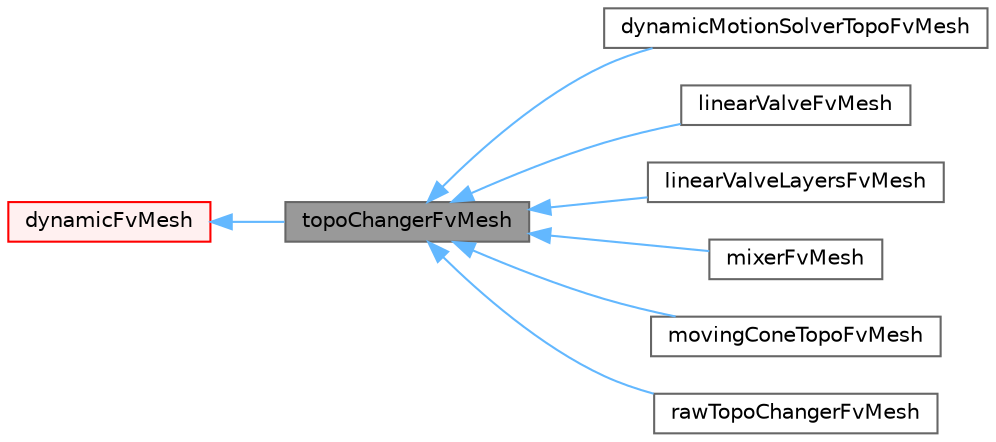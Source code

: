 digraph "topoChangerFvMesh"
{
 // LATEX_PDF_SIZE
  bgcolor="transparent";
  edge [fontname=Helvetica,fontsize=10,labelfontname=Helvetica,labelfontsize=10];
  node [fontname=Helvetica,fontsize=10,shape=box,height=0.2,width=0.4];
  rankdir="LR";
  Node1 [id="Node000001",label="topoChangerFvMesh",height=0.2,width=0.4,color="gray40", fillcolor="grey60", style="filled", fontcolor="black",tooltip="Abstract base class for a topology changing fvMesh."];
  Node2 -> Node1 [id="edge1_Node000001_Node000002",dir="back",color="steelblue1",style="solid",tooltip=" "];
  Node2 [id="Node000002",label="dynamicFvMesh",height=0.2,width=0.4,color="red", fillcolor="#FFF0F0", style="filled",URL="$classFoam_1_1dynamicFvMesh.html",tooltip="Abstract base class for geometry and/or topology changing fvMesh."];
  Node1 -> Node26 [id="edge2_Node000001_Node000026",dir="back",color="steelblue1",style="solid",tooltip=" "];
  Node26 [id="Node000026",label="dynamicMotionSolverTopoFvMesh",height=0.2,width=0.4,color="gray40", fillcolor="white", style="filled",URL="$classFoam_1_1dynamicMotionSolverTopoFvMesh.html",tooltip="Sample topoChangerFvMesh that moves an object using a motion solver."];
  Node1 -> Node27 [id="edge3_Node000001_Node000027",dir="back",color="steelblue1",style="solid",tooltip=" "];
  Node27 [id="Node000027",label="linearValveFvMesh",height=0.2,width=0.4,color="gray40", fillcolor="white", style="filled",URL="$classFoam_1_1linearValveFvMesh.html",tooltip="A sliding linear valve."];
  Node1 -> Node28 [id="edge4_Node000001_Node000028",dir="back",color="steelblue1",style="solid",tooltip=" "];
  Node28 [id="Node000028",label="linearValveLayersFvMesh",height=0.2,width=0.4,color="gray40", fillcolor="white", style="filled",URL="$classFoam_1_1linearValveLayersFvMesh.html",tooltip="A sliding linear valve with layers."];
  Node1 -> Node29 [id="edge5_Node000001_Node000029",dir="back",color="steelblue1",style="solid",tooltip=" "];
  Node29 [id="Node000029",label="mixerFvMesh",height=0.2,width=0.4,color="gray40", fillcolor="white", style="filled",URL="$classFoam_1_1mixerFvMesh.html",tooltip="A rotating slider mesh."];
  Node1 -> Node30 [id="edge6_Node000001_Node000030",dir="back",color="steelblue1",style="solid",tooltip=" "];
  Node30 [id="Node000030",label="movingConeTopoFvMesh",height=0.2,width=0.4,color="gray40", fillcolor="white", style="filled",URL="$classFoam_1_1movingConeTopoFvMesh.html",tooltip="Sample topoChangerFvMesh that moves an object in x direction and introduces/removes layers."];
  Node1 -> Node31 [id="edge7_Node000001_Node000031",dir="back",color="steelblue1",style="solid",tooltip=" "];
  Node31 [id="Node000031",label="rawTopoChangerFvMesh",height=0.2,width=0.4,color="gray40", fillcolor="white", style="filled",URL="$classFoam_1_1rawTopoChangerFvMesh.html",tooltip="topoChangerFvMesh without any added functionality."];
}
